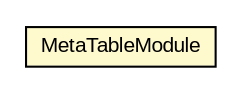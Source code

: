 #!/usr/local/bin/dot
#
# Class diagram 
# Generated by UMLGraph version R5_6-24-gf6e263 (http://www.umlgraph.org/)
#

digraph G {
	edge [fontname="arial",fontsize=10,labelfontname="arial",labelfontsize=10];
	node [fontname="arial",fontsize=10,shape=plaintext];
	nodesep=0.25;
	ranksep=0.5;
	// net.trajano.apt.jpa.internal.MetaTableModule
	c35 [label=<<table title="net.trajano.apt.jpa.internal.MetaTableModule" border="0" cellborder="1" cellspacing="0" cellpadding="2" port="p" bgcolor="lemonChiffon" href="./MetaTableModule.html">
		<tr><td><table border="0" cellspacing="0" cellpadding="1">
<tr><td align="center" balign="center"> MetaTableModule </td></tr>
		</table></td></tr>
		</table>>, URL="./MetaTableModule.html", fontname="arial", fontcolor="black", fontsize=10.0];
}

